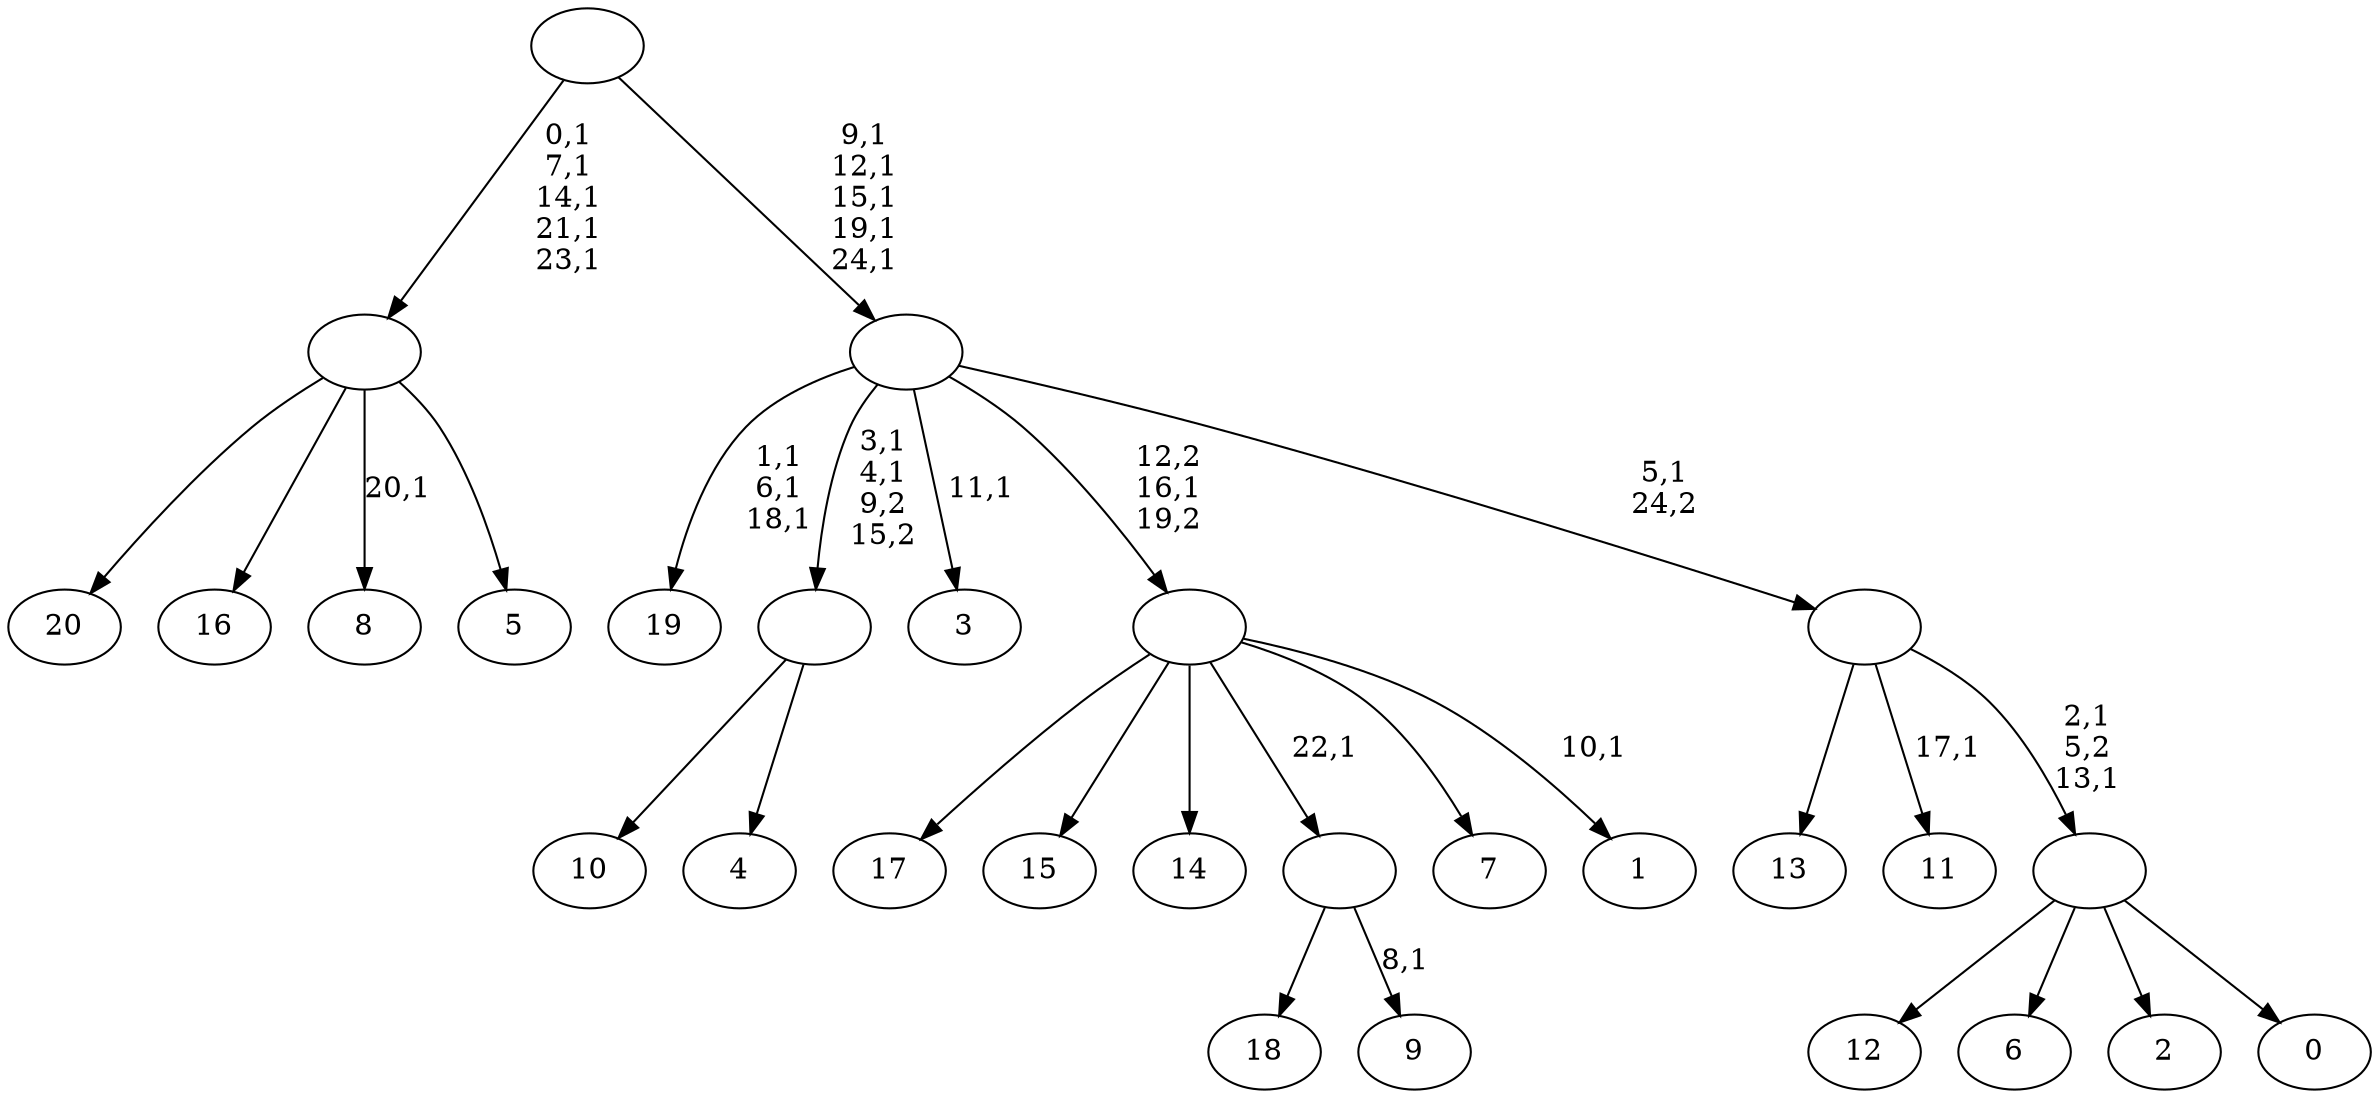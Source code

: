 digraph T {
	46 [label="20"]
	45 [label="19"]
	41 [label="18"]
	40 [label="17"]
	39 [label="16"]
	38 [label="15"]
	37 [label="14"]
	36 [label="13"]
	35 [label="12"]
	34 [label="11"]
	32 [label="10"]
	31 [label="9"]
	29 [label=""]
	28 [label="8"]
	26 [label="7"]
	25 [label="6"]
	24 [label="5"]
	23 [label=""]
	18 [label="4"]
	17 [label=""]
	15 [label="3"]
	13 [label="2"]
	12 [label="1"]
	10 [label=""]
	9 [label="0"]
	8 [label=""]
	6 [label=""]
	5 [label=""]
	0 [label=""]
	29 -> 31 [label="8,1"]
	29 -> 41 [label=""]
	23 -> 28 [label="20,1"]
	23 -> 46 [label=""]
	23 -> 39 [label=""]
	23 -> 24 [label=""]
	17 -> 32 [label=""]
	17 -> 18 [label=""]
	10 -> 12 [label="10,1"]
	10 -> 40 [label=""]
	10 -> 38 [label=""]
	10 -> 37 [label=""]
	10 -> 29 [label="22,1"]
	10 -> 26 [label=""]
	8 -> 35 [label=""]
	8 -> 25 [label=""]
	8 -> 13 [label=""]
	8 -> 9 [label=""]
	6 -> 8 [label="2,1\n5,2\n13,1"]
	6 -> 34 [label="17,1"]
	6 -> 36 [label=""]
	5 -> 15 [label="11,1"]
	5 -> 17 [label="3,1\n4,1\n9,2\n15,2"]
	5 -> 45 [label="1,1\n6,1\n18,1"]
	5 -> 10 [label="12,2\n16,1\n19,2"]
	5 -> 6 [label="5,1\n24,2"]
	0 -> 5 [label="9,1\n12,1\n15,1\n19,1\n24,1"]
	0 -> 23 [label="0,1\n7,1\n14,1\n21,1\n23,1"]
}

